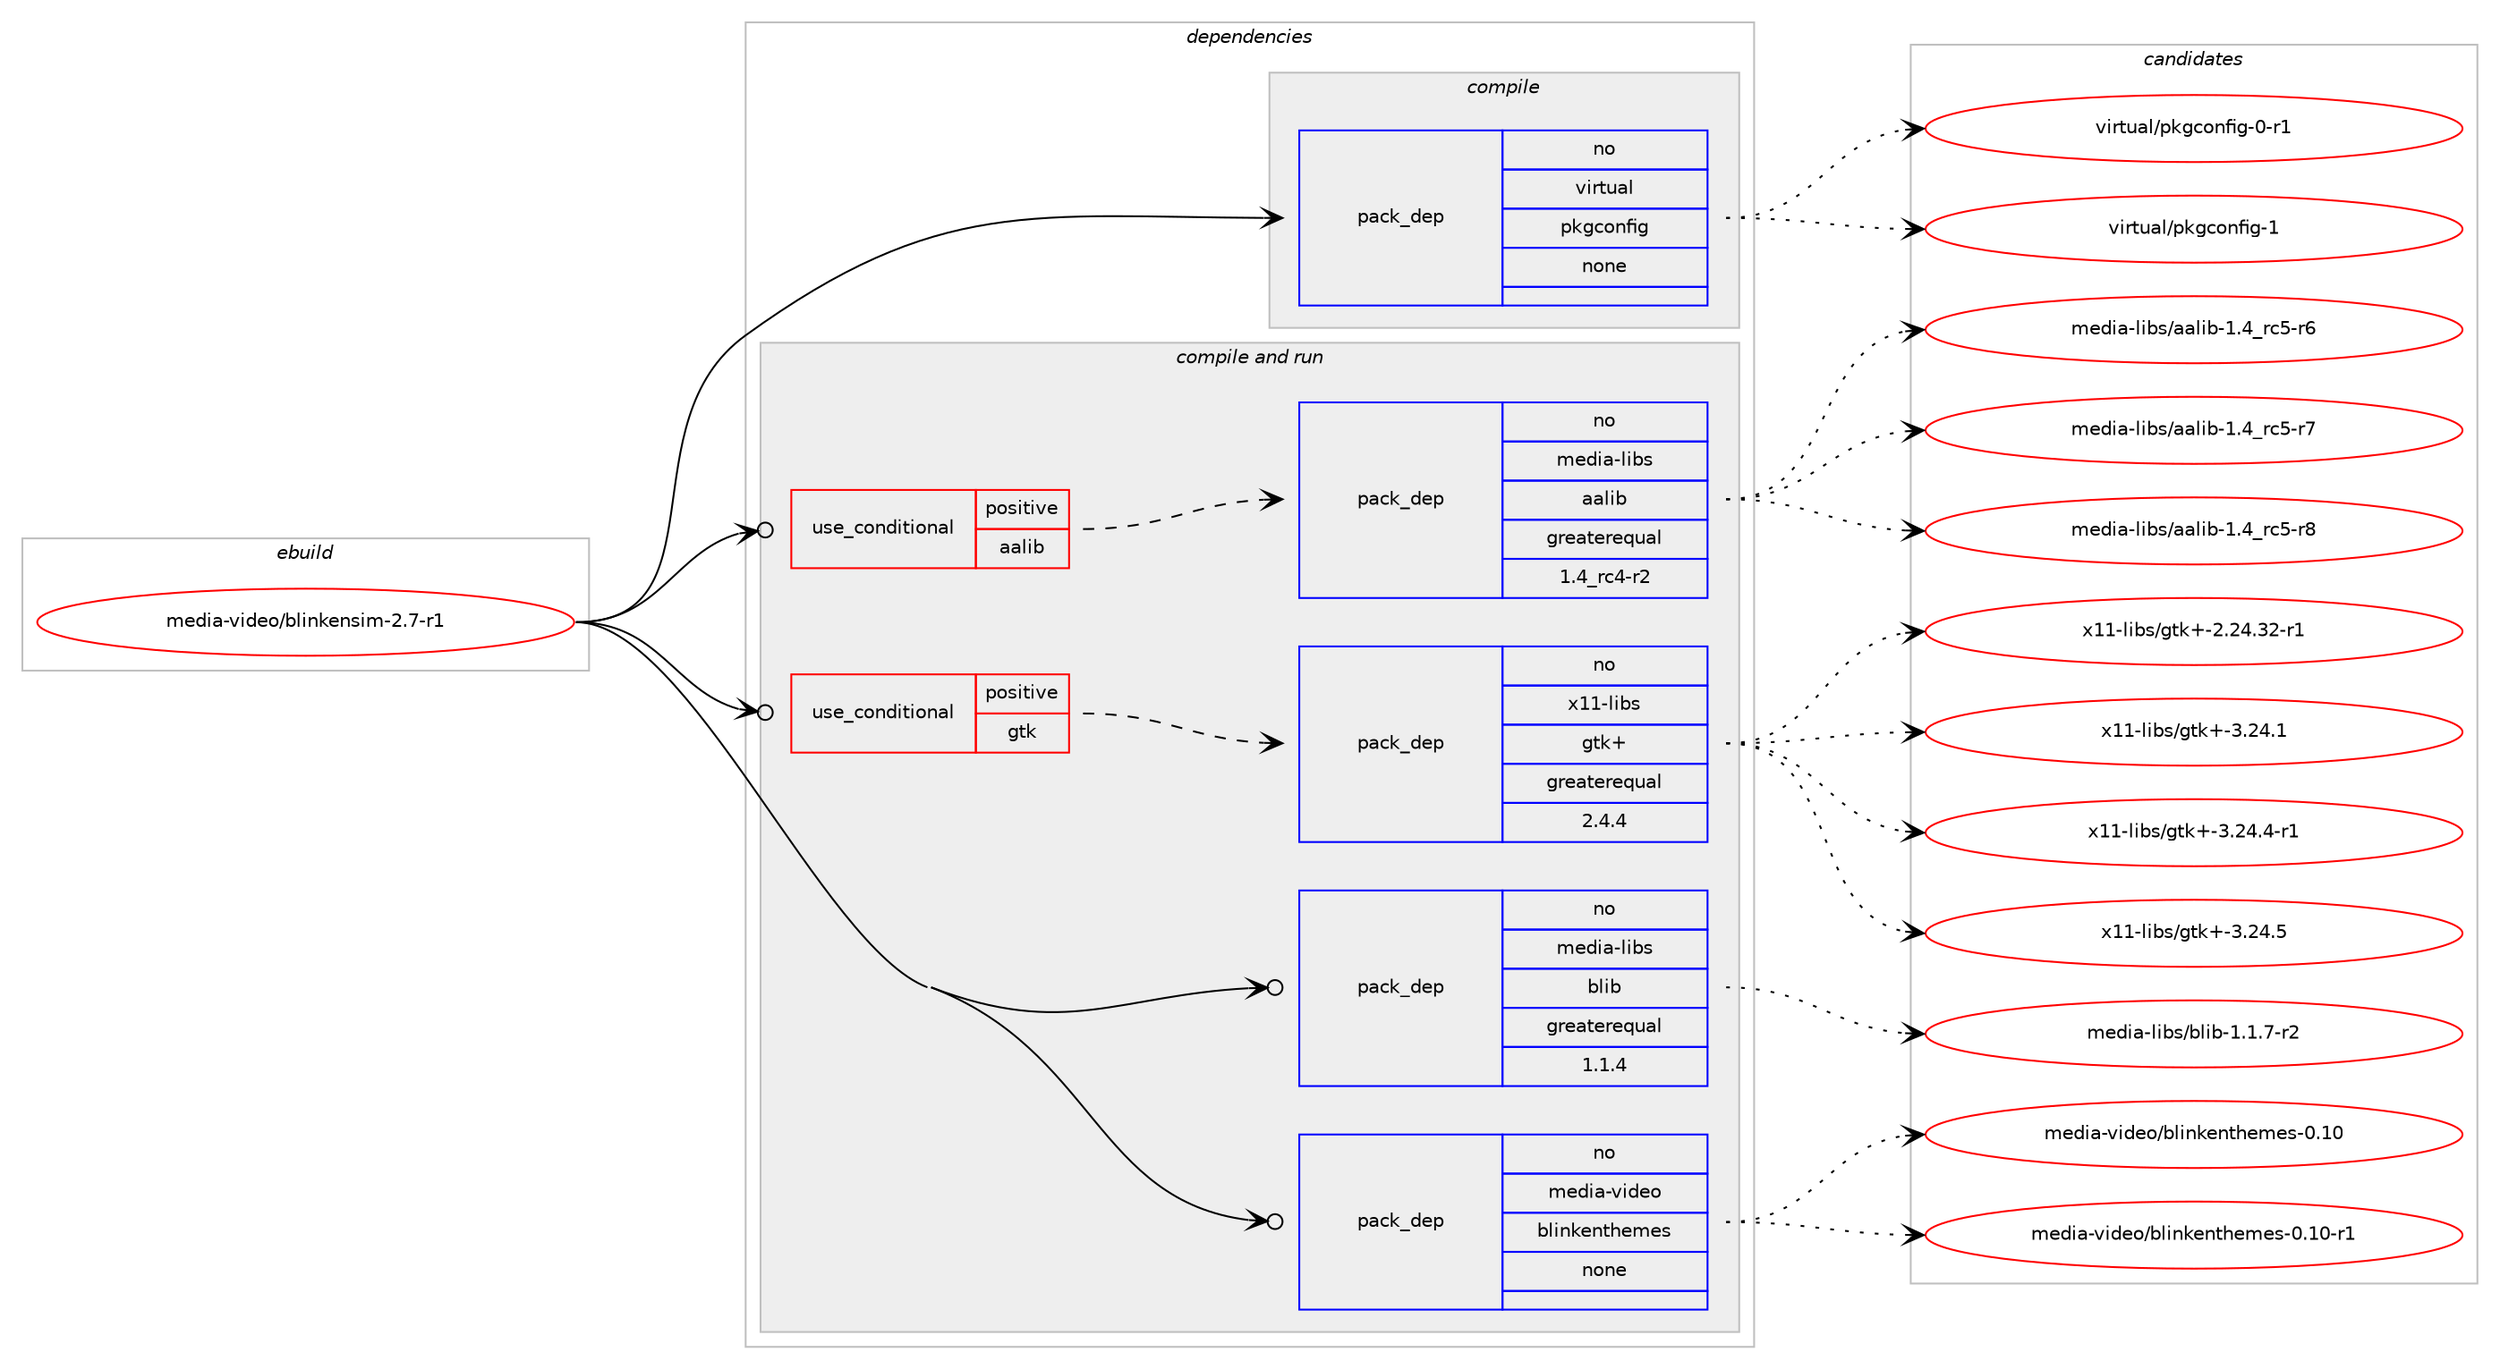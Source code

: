 digraph prolog {

# *************
# Graph options
# *************

newrank=true;
concentrate=true;
compound=true;
graph [rankdir=LR,fontname=Helvetica,fontsize=10,ranksep=1.5];#, ranksep=2.5, nodesep=0.2];
edge  [arrowhead=vee];
node  [fontname=Helvetica,fontsize=10];

# **********
# The ebuild
# **********

subgraph cluster_leftcol {
color=gray;
rank=same;
label=<<i>ebuild</i>>;
id [label="media-video/blinkensim-2.7-r1", color=red, width=4, href="../media-video/blinkensim-2.7-r1.svg"];
}

# ****************
# The dependencies
# ****************

subgraph cluster_midcol {
color=gray;
label=<<i>dependencies</i>>;
subgraph cluster_compile {
fillcolor="#eeeeee";
style=filled;
label=<<i>compile</i>>;
subgraph pack1169274 {
dependency1635091 [label=<<TABLE BORDER="0" CELLBORDER="1" CELLSPACING="0" CELLPADDING="4" WIDTH="220"><TR><TD ROWSPAN="6" CELLPADDING="30">pack_dep</TD></TR><TR><TD WIDTH="110">no</TD></TR><TR><TD>virtual</TD></TR><TR><TD>pkgconfig</TD></TR><TR><TD>none</TD></TR><TR><TD></TD></TR></TABLE>>, shape=none, color=blue];
}
id:e -> dependency1635091:w [weight=20,style="solid",arrowhead="vee"];
}
subgraph cluster_compileandrun {
fillcolor="#eeeeee";
style=filled;
label=<<i>compile and run</i>>;
subgraph cond439413 {
dependency1635092 [label=<<TABLE BORDER="0" CELLBORDER="1" CELLSPACING="0" CELLPADDING="4"><TR><TD ROWSPAN="3" CELLPADDING="10">use_conditional</TD></TR><TR><TD>positive</TD></TR><TR><TD>aalib</TD></TR></TABLE>>, shape=none, color=red];
subgraph pack1169275 {
dependency1635093 [label=<<TABLE BORDER="0" CELLBORDER="1" CELLSPACING="0" CELLPADDING="4" WIDTH="220"><TR><TD ROWSPAN="6" CELLPADDING="30">pack_dep</TD></TR><TR><TD WIDTH="110">no</TD></TR><TR><TD>media-libs</TD></TR><TR><TD>aalib</TD></TR><TR><TD>greaterequal</TD></TR><TR><TD>1.4_rc4-r2</TD></TR></TABLE>>, shape=none, color=blue];
}
dependency1635092:e -> dependency1635093:w [weight=20,style="dashed",arrowhead="vee"];
}
id:e -> dependency1635092:w [weight=20,style="solid",arrowhead="odotvee"];
subgraph cond439414 {
dependency1635094 [label=<<TABLE BORDER="0" CELLBORDER="1" CELLSPACING="0" CELLPADDING="4"><TR><TD ROWSPAN="3" CELLPADDING="10">use_conditional</TD></TR><TR><TD>positive</TD></TR><TR><TD>gtk</TD></TR></TABLE>>, shape=none, color=red];
subgraph pack1169276 {
dependency1635095 [label=<<TABLE BORDER="0" CELLBORDER="1" CELLSPACING="0" CELLPADDING="4" WIDTH="220"><TR><TD ROWSPAN="6" CELLPADDING="30">pack_dep</TD></TR><TR><TD WIDTH="110">no</TD></TR><TR><TD>x11-libs</TD></TR><TR><TD>gtk+</TD></TR><TR><TD>greaterequal</TD></TR><TR><TD>2.4.4</TD></TR></TABLE>>, shape=none, color=blue];
}
dependency1635094:e -> dependency1635095:w [weight=20,style="dashed",arrowhead="vee"];
}
id:e -> dependency1635094:w [weight=20,style="solid",arrowhead="odotvee"];
subgraph pack1169277 {
dependency1635096 [label=<<TABLE BORDER="0" CELLBORDER="1" CELLSPACING="0" CELLPADDING="4" WIDTH="220"><TR><TD ROWSPAN="6" CELLPADDING="30">pack_dep</TD></TR><TR><TD WIDTH="110">no</TD></TR><TR><TD>media-libs</TD></TR><TR><TD>blib</TD></TR><TR><TD>greaterequal</TD></TR><TR><TD>1.1.4</TD></TR></TABLE>>, shape=none, color=blue];
}
id:e -> dependency1635096:w [weight=20,style="solid",arrowhead="odotvee"];
subgraph pack1169278 {
dependency1635097 [label=<<TABLE BORDER="0" CELLBORDER="1" CELLSPACING="0" CELLPADDING="4" WIDTH="220"><TR><TD ROWSPAN="6" CELLPADDING="30">pack_dep</TD></TR><TR><TD WIDTH="110">no</TD></TR><TR><TD>media-video</TD></TR><TR><TD>blinkenthemes</TD></TR><TR><TD>none</TD></TR><TR><TD></TD></TR></TABLE>>, shape=none, color=blue];
}
id:e -> dependency1635097:w [weight=20,style="solid",arrowhead="odotvee"];
}
subgraph cluster_run {
fillcolor="#eeeeee";
style=filled;
label=<<i>run</i>>;
}
}

# **************
# The candidates
# **************

subgraph cluster_choices {
rank=same;
color=gray;
label=<<i>candidates</i>>;

subgraph choice1169274 {
color=black;
nodesep=1;
choice11810511411611797108471121071039911111010210510345484511449 [label="virtual/pkgconfig-0-r1", color=red, width=4,href="../virtual/pkgconfig-0-r1.svg"];
choice1181051141161179710847112107103991111101021051034549 [label="virtual/pkgconfig-1", color=red, width=4,href="../virtual/pkgconfig-1.svg"];
dependency1635091:e -> choice11810511411611797108471121071039911111010210510345484511449:w [style=dotted,weight="100"];
dependency1635091:e -> choice1181051141161179710847112107103991111101021051034549:w [style=dotted,weight="100"];
}
subgraph choice1169275 {
color=black;
nodesep=1;
choice10910110010597451081059811547979710810598454946529511499534511454 [label="media-libs/aalib-1.4_rc5-r6", color=red, width=4,href="../media-libs/aalib-1.4_rc5-r6.svg"];
choice10910110010597451081059811547979710810598454946529511499534511455 [label="media-libs/aalib-1.4_rc5-r7", color=red, width=4,href="../media-libs/aalib-1.4_rc5-r7.svg"];
choice10910110010597451081059811547979710810598454946529511499534511456 [label="media-libs/aalib-1.4_rc5-r8", color=red, width=4,href="../media-libs/aalib-1.4_rc5-r8.svg"];
dependency1635093:e -> choice10910110010597451081059811547979710810598454946529511499534511454:w [style=dotted,weight="100"];
dependency1635093:e -> choice10910110010597451081059811547979710810598454946529511499534511455:w [style=dotted,weight="100"];
dependency1635093:e -> choice10910110010597451081059811547979710810598454946529511499534511456:w [style=dotted,weight="100"];
}
subgraph choice1169276 {
color=black;
nodesep=1;
choice12049494510810598115471031161074345504650524651504511449 [label="x11-libs/gtk+-2.24.32-r1", color=red, width=4,href="../x11-libs/gtk+-2.24.32-r1.svg"];
choice12049494510810598115471031161074345514650524649 [label="x11-libs/gtk+-3.24.1", color=red, width=4,href="../x11-libs/gtk+-3.24.1.svg"];
choice120494945108105981154710311610743455146505246524511449 [label="x11-libs/gtk+-3.24.4-r1", color=red, width=4,href="../x11-libs/gtk+-3.24.4-r1.svg"];
choice12049494510810598115471031161074345514650524653 [label="x11-libs/gtk+-3.24.5", color=red, width=4,href="../x11-libs/gtk+-3.24.5.svg"];
dependency1635095:e -> choice12049494510810598115471031161074345504650524651504511449:w [style=dotted,weight="100"];
dependency1635095:e -> choice12049494510810598115471031161074345514650524649:w [style=dotted,weight="100"];
dependency1635095:e -> choice120494945108105981154710311610743455146505246524511449:w [style=dotted,weight="100"];
dependency1635095:e -> choice12049494510810598115471031161074345514650524653:w [style=dotted,weight="100"];
}
subgraph choice1169277 {
color=black;
nodesep=1;
choice1091011001059745108105981154798108105984549464946554511450 [label="media-libs/blib-1.1.7-r2", color=red, width=4,href="../media-libs/blib-1.1.7-r2.svg"];
dependency1635096:e -> choice1091011001059745108105981154798108105984549464946554511450:w [style=dotted,weight="100"];
}
subgraph choice1169278 {
color=black;
nodesep=1;
choice109101100105974511810510010111147981081051101071011101161041011091011154548464948 [label="media-video/blinkenthemes-0.10", color=red, width=4,href="../media-video/blinkenthemes-0.10.svg"];
choice1091011001059745118105100101111479810810511010710111011610410110910111545484649484511449 [label="media-video/blinkenthemes-0.10-r1", color=red, width=4,href="../media-video/blinkenthemes-0.10-r1.svg"];
dependency1635097:e -> choice109101100105974511810510010111147981081051101071011101161041011091011154548464948:w [style=dotted,weight="100"];
dependency1635097:e -> choice1091011001059745118105100101111479810810511010710111011610410110910111545484649484511449:w [style=dotted,weight="100"];
}
}

}
